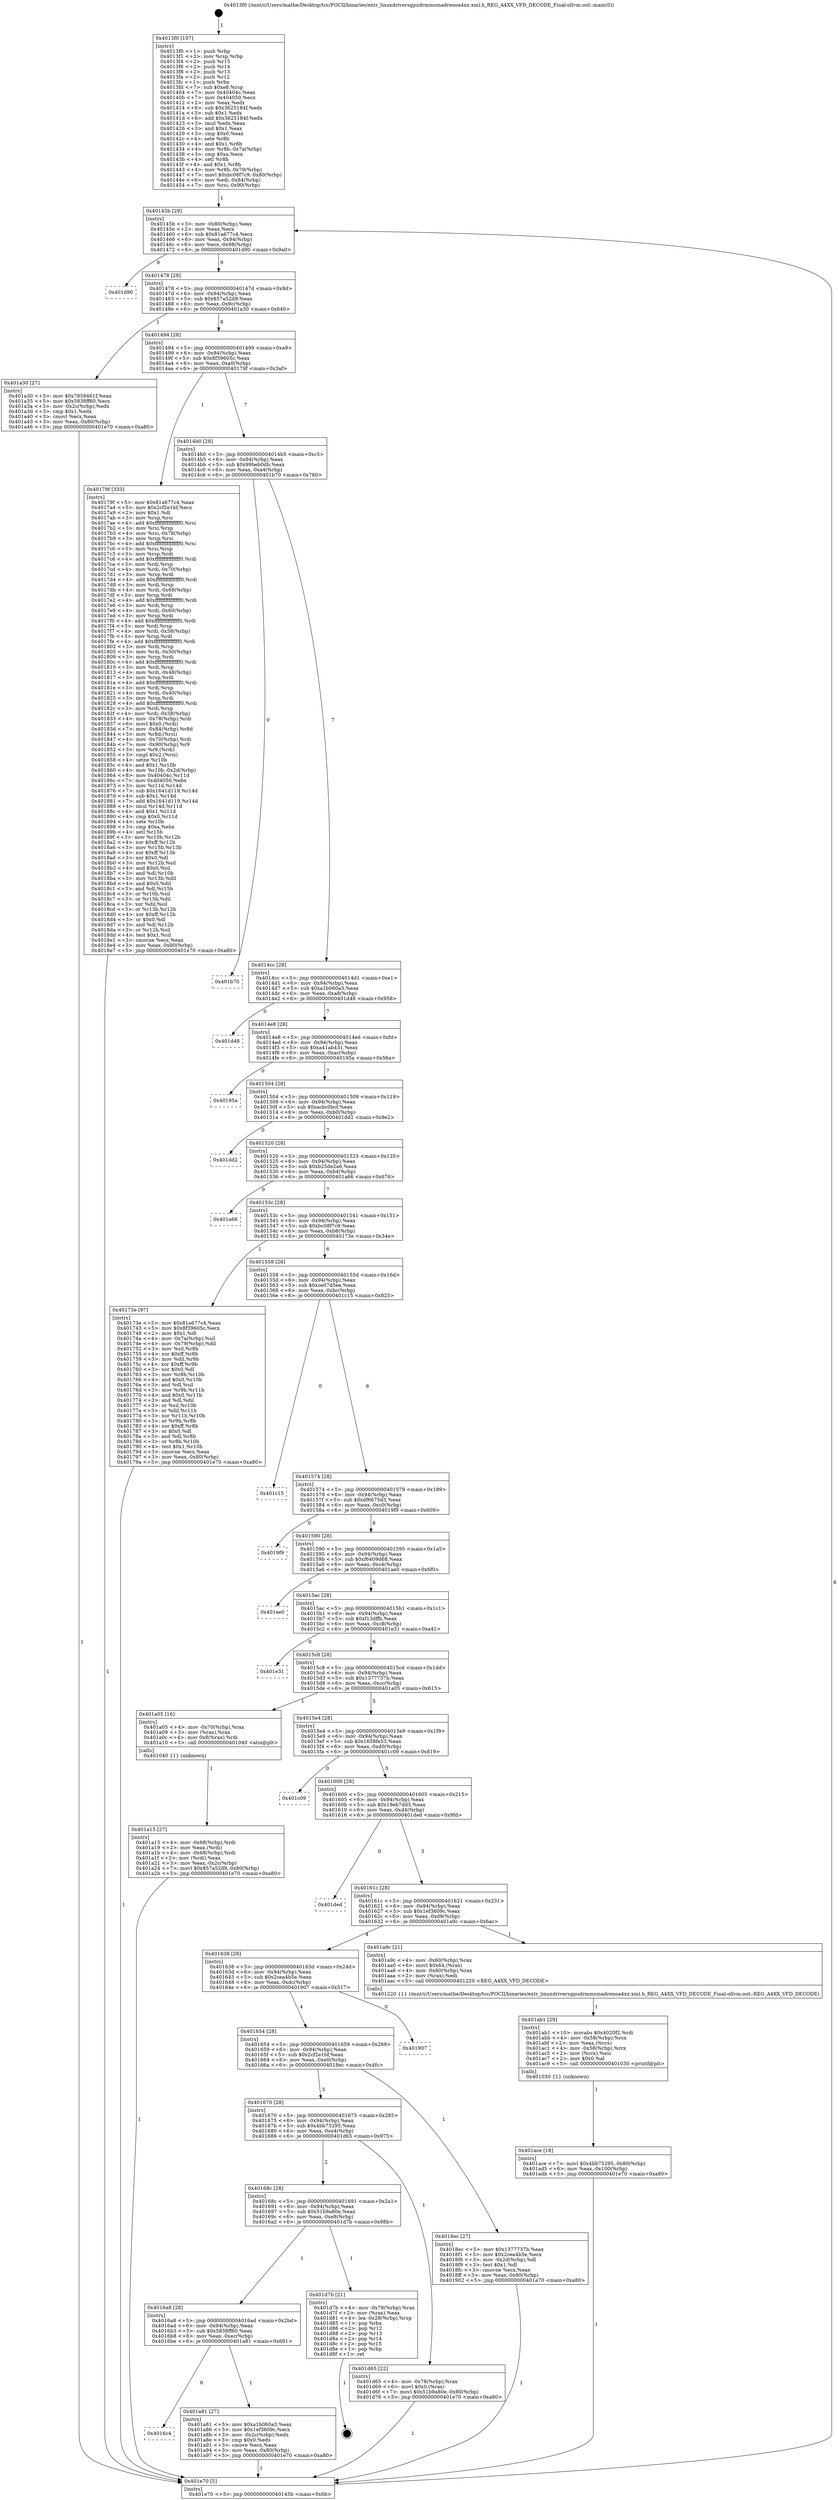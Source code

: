 digraph "0x4013f0" {
  label = "0x4013f0 (/mnt/c/Users/mathe/Desktop/tcc/POCII/binaries/extr_linuxdriversgpudrmmsmadrenoa4xx.xml.h_REG_A4XX_VFD_DECODE_Final-ollvm.out::main(0))"
  labelloc = "t"
  node[shape=record]

  Entry [label="",width=0.3,height=0.3,shape=circle,fillcolor=black,style=filled]
  "0x40145b" [label="{
     0x40145b [29]\l
     | [instrs]\l
     &nbsp;&nbsp;0x40145b \<+3\>: mov -0x80(%rbp),%eax\l
     &nbsp;&nbsp;0x40145e \<+2\>: mov %eax,%ecx\l
     &nbsp;&nbsp;0x401460 \<+6\>: sub $0x81a677c4,%ecx\l
     &nbsp;&nbsp;0x401466 \<+6\>: mov %eax,-0x94(%rbp)\l
     &nbsp;&nbsp;0x40146c \<+6\>: mov %ecx,-0x98(%rbp)\l
     &nbsp;&nbsp;0x401472 \<+6\>: je 0000000000401d90 \<main+0x9a0\>\l
  }"]
  "0x401d90" [label="{
     0x401d90\l
  }", style=dashed]
  "0x401478" [label="{
     0x401478 [28]\l
     | [instrs]\l
     &nbsp;&nbsp;0x401478 \<+5\>: jmp 000000000040147d \<main+0x8d\>\l
     &nbsp;&nbsp;0x40147d \<+6\>: mov -0x94(%rbp),%eax\l
     &nbsp;&nbsp;0x401483 \<+5\>: sub $0x857a52d9,%eax\l
     &nbsp;&nbsp;0x401488 \<+6\>: mov %eax,-0x9c(%rbp)\l
     &nbsp;&nbsp;0x40148e \<+6\>: je 0000000000401a30 \<main+0x640\>\l
  }"]
  Exit [label="",width=0.3,height=0.3,shape=circle,fillcolor=black,style=filled,peripheries=2]
  "0x401a30" [label="{
     0x401a30 [27]\l
     | [instrs]\l
     &nbsp;&nbsp;0x401a30 \<+5\>: mov $0x7859461f,%eax\l
     &nbsp;&nbsp;0x401a35 \<+5\>: mov $0x5838ff60,%ecx\l
     &nbsp;&nbsp;0x401a3a \<+3\>: mov -0x2c(%rbp),%edx\l
     &nbsp;&nbsp;0x401a3d \<+3\>: cmp $0x1,%edx\l
     &nbsp;&nbsp;0x401a40 \<+3\>: cmovl %ecx,%eax\l
     &nbsp;&nbsp;0x401a43 \<+3\>: mov %eax,-0x80(%rbp)\l
     &nbsp;&nbsp;0x401a46 \<+5\>: jmp 0000000000401e70 \<main+0xa80\>\l
  }"]
  "0x401494" [label="{
     0x401494 [28]\l
     | [instrs]\l
     &nbsp;&nbsp;0x401494 \<+5\>: jmp 0000000000401499 \<main+0xa9\>\l
     &nbsp;&nbsp;0x401499 \<+6\>: mov -0x94(%rbp),%eax\l
     &nbsp;&nbsp;0x40149f \<+5\>: sub $0x8f39605c,%eax\l
     &nbsp;&nbsp;0x4014a4 \<+6\>: mov %eax,-0xa0(%rbp)\l
     &nbsp;&nbsp;0x4014aa \<+6\>: je 000000000040179f \<main+0x3af\>\l
  }"]
  "0x401ace" [label="{
     0x401ace [18]\l
     | [instrs]\l
     &nbsp;&nbsp;0x401ace \<+7\>: movl $0x4bb75295,-0x80(%rbp)\l
     &nbsp;&nbsp;0x401ad5 \<+6\>: mov %eax,-0x100(%rbp)\l
     &nbsp;&nbsp;0x401adb \<+5\>: jmp 0000000000401e70 \<main+0xa80\>\l
  }"]
  "0x40179f" [label="{
     0x40179f [333]\l
     | [instrs]\l
     &nbsp;&nbsp;0x40179f \<+5\>: mov $0x81a677c4,%eax\l
     &nbsp;&nbsp;0x4017a4 \<+5\>: mov $0x2cf2e1bf,%ecx\l
     &nbsp;&nbsp;0x4017a9 \<+2\>: mov $0x1,%dl\l
     &nbsp;&nbsp;0x4017ab \<+3\>: mov %rsp,%rsi\l
     &nbsp;&nbsp;0x4017ae \<+4\>: add $0xfffffffffffffff0,%rsi\l
     &nbsp;&nbsp;0x4017b2 \<+3\>: mov %rsi,%rsp\l
     &nbsp;&nbsp;0x4017b5 \<+4\>: mov %rsi,-0x78(%rbp)\l
     &nbsp;&nbsp;0x4017b9 \<+3\>: mov %rsp,%rsi\l
     &nbsp;&nbsp;0x4017bc \<+4\>: add $0xfffffffffffffff0,%rsi\l
     &nbsp;&nbsp;0x4017c0 \<+3\>: mov %rsi,%rsp\l
     &nbsp;&nbsp;0x4017c3 \<+3\>: mov %rsp,%rdi\l
     &nbsp;&nbsp;0x4017c6 \<+4\>: add $0xfffffffffffffff0,%rdi\l
     &nbsp;&nbsp;0x4017ca \<+3\>: mov %rdi,%rsp\l
     &nbsp;&nbsp;0x4017cd \<+4\>: mov %rdi,-0x70(%rbp)\l
     &nbsp;&nbsp;0x4017d1 \<+3\>: mov %rsp,%rdi\l
     &nbsp;&nbsp;0x4017d4 \<+4\>: add $0xfffffffffffffff0,%rdi\l
     &nbsp;&nbsp;0x4017d8 \<+3\>: mov %rdi,%rsp\l
     &nbsp;&nbsp;0x4017db \<+4\>: mov %rdi,-0x68(%rbp)\l
     &nbsp;&nbsp;0x4017df \<+3\>: mov %rsp,%rdi\l
     &nbsp;&nbsp;0x4017e2 \<+4\>: add $0xfffffffffffffff0,%rdi\l
     &nbsp;&nbsp;0x4017e6 \<+3\>: mov %rdi,%rsp\l
     &nbsp;&nbsp;0x4017e9 \<+4\>: mov %rdi,-0x60(%rbp)\l
     &nbsp;&nbsp;0x4017ed \<+3\>: mov %rsp,%rdi\l
     &nbsp;&nbsp;0x4017f0 \<+4\>: add $0xfffffffffffffff0,%rdi\l
     &nbsp;&nbsp;0x4017f4 \<+3\>: mov %rdi,%rsp\l
     &nbsp;&nbsp;0x4017f7 \<+4\>: mov %rdi,-0x58(%rbp)\l
     &nbsp;&nbsp;0x4017fb \<+3\>: mov %rsp,%rdi\l
     &nbsp;&nbsp;0x4017fe \<+4\>: add $0xfffffffffffffff0,%rdi\l
     &nbsp;&nbsp;0x401802 \<+3\>: mov %rdi,%rsp\l
     &nbsp;&nbsp;0x401805 \<+4\>: mov %rdi,-0x50(%rbp)\l
     &nbsp;&nbsp;0x401809 \<+3\>: mov %rsp,%rdi\l
     &nbsp;&nbsp;0x40180c \<+4\>: add $0xfffffffffffffff0,%rdi\l
     &nbsp;&nbsp;0x401810 \<+3\>: mov %rdi,%rsp\l
     &nbsp;&nbsp;0x401813 \<+4\>: mov %rdi,-0x48(%rbp)\l
     &nbsp;&nbsp;0x401817 \<+3\>: mov %rsp,%rdi\l
     &nbsp;&nbsp;0x40181a \<+4\>: add $0xfffffffffffffff0,%rdi\l
     &nbsp;&nbsp;0x40181e \<+3\>: mov %rdi,%rsp\l
     &nbsp;&nbsp;0x401821 \<+4\>: mov %rdi,-0x40(%rbp)\l
     &nbsp;&nbsp;0x401825 \<+3\>: mov %rsp,%rdi\l
     &nbsp;&nbsp;0x401828 \<+4\>: add $0xfffffffffffffff0,%rdi\l
     &nbsp;&nbsp;0x40182c \<+3\>: mov %rdi,%rsp\l
     &nbsp;&nbsp;0x40182f \<+4\>: mov %rdi,-0x38(%rbp)\l
     &nbsp;&nbsp;0x401833 \<+4\>: mov -0x78(%rbp),%rdi\l
     &nbsp;&nbsp;0x401837 \<+6\>: movl $0x0,(%rdi)\l
     &nbsp;&nbsp;0x40183d \<+7\>: mov -0x84(%rbp),%r8d\l
     &nbsp;&nbsp;0x401844 \<+3\>: mov %r8d,(%rsi)\l
     &nbsp;&nbsp;0x401847 \<+4\>: mov -0x70(%rbp),%rdi\l
     &nbsp;&nbsp;0x40184b \<+7\>: mov -0x90(%rbp),%r9\l
     &nbsp;&nbsp;0x401852 \<+3\>: mov %r9,(%rdi)\l
     &nbsp;&nbsp;0x401855 \<+3\>: cmpl $0x2,(%rsi)\l
     &nbsp;&nbsp;0x401858 \<+4\>: setne %r10b\l
     &nbsp;&nbsp;0x40185c \<+4\>: and $0x1,%r10b\l
     &nbsp;&nbsp;0x401860 \<+4\>: mov %r10b,-0x2d(%rbp)\l
     &nbsp;&nbsp;0x401864 \<+8\>: mov 0x40404c,%r11d\l
     &nbsp;&nbsp;0x40186c \<+7\>: mov 0x404050,%ebx\l
     &nbsp;&nbsp;0x401873 \<+3\>: mov %r11d,%r14d\l
     &nbsp;&nbsp;0x401876 \<+7\>: sub $0x1641d119,%r14d\l
     &nbsp;&nbsp;0x40187d \<+4\>: sub $0x1,%r14d\l
     &nbsp;&nbsp;0x401881 \<+7\>: add $0x1641d119,%r14d\l
     &nbsp;&nbsp;0x401888 \<+4\>: imul %r14d,%r11d\l
     &nbsp;&nbsp;0x40188c \<+4\>: and $0x1,%r11d\l
     &nbsp;&nbsp;0x401890 \<+4\>: cmp $0x0,%r11d\l
     &nbsp;&nbsp;0x401894 \<+4\>: sete %r10b\l
     &nbsp;&nbsp;0x401898 \<+3\>: cmp $0xa,%ebx\l
     &nbsp;&nbsp;0x40189b \<+4\>: setl %r15b\l
     &nbsp;&nbsp;0x40189f \<+3\>: mov %r10b,%r12b\l
     &nbsp;&nbsp;0x4018a2 \<+4\>: xor $0xff,%r12b\l
     &nbsp;&nbsp;0x4018a6 \<+3\>: mov %r15b,%r13b\l
     &nbsp;&nbsp;0x4018a9 \<+4\>: xor $0xff,%r13b\l
     &nbsp;&nbsp;0x4018ad \<+3\>: xor $0x0,%dl\l
     &nbsp;&nbsp;0x4018b0 \<+3\>: mov %r12b,%sil\l
     &nbsp;&nbsp;0x4018b3 \<+4\>: and $0x0,%sil\l
     &nbsp;&nbsp;0x4018b7 \<+3\>: and %dl,%r10b\l
     &nbsp;&nbsp;0x4018ba \<+3\>: mov %r13b,%dil\l
     &nbsp;&nbsp;0x4018bd \<+4\>: and $0x0,%dil\l
     &nbsp;&nbsp;0x4018c1 \<+3\>: and %dl,%r15b\l
     &nbsp;&nbsp;0x4018c4 \<+3\>: or %r10b,%sil\l
     &nbsp;&nbsp;0x4018c7 \<+3\>: or %r15b,%dil\l
     &nbsp;&nbsp;0x4018ca \<+3\>: xor %dil,%sil\l
     &nbsp;&nbsp;0x4018cd \<+3\>: or %r13b,%r12b\l
     &nbsp;&nbsp;0x4018d0 \<+4\>: xor $0xff,%r12b\l
     &nbsp;&nbsp;0x4018d4 \<+3\>: or $0x0,%dl\l
     &nbsp;&nbsp;0x4018d7 \<+3\>: and %dl,%r12b\l
     &nbsp;&nbsp;0x4018da \<+3\>: or %r12b,%sil\l
     &nbsp;&nbsp;0x4018dd \<+4\>: test $0x1,%sil\l
     &nbsp;&nbsp;0x4018e1 \<+3\>: cmovne %ecx,%eax\l
     &nbsp;&nbsp;0x4018e4 \<+3\>: mov %eax,-0x80(%rbp)\l
     &nbsp;&nbsp;0x4018e7 \<+5\>: jmp 0000000000401e70 \<main+0xa80\>\l
  }"]
  "0x4014b0" [label="{
     0x4014b0 [28]\l
     | [instrs]\l
     &nbsp;&nbsp;0x4014b0 \<+5\>: jmp 00000000004014b5 \<main+0xc5\>\l
     &nbsp;&nbsp;0x4014b5 \<+6\>: mov -0x94(%rbp),%eax\l
     &nbsp;&nbsp;0x4014bb \<+5\>: sub $0x99beb0db,%eax\l
     &nbsp;&nbsp;0x4014c0 \<+6\>: mov %eax,-0xa4(%rbp)\l
     &nbsp;&nbsp;0x4014c6 \<+6\>: je 0000000000401b70 \<main+0x780\>\l
  }"]
  "0x401ab1" [label="{
     0x401ab1 [29]\l
     | [instrs]\l
     &nbsp;&nbsp;0x401ab1 \<+10\>: movabs $0x4020f2,%rdi\l
     &nbsp;&nbsp;0x401abb \<+4\>: mov -0x58(%rbp),%rcx\l
     &nbsp;&nbsp;0x401abf \<+2\>: mov %eax,(%rcx)\l
     &nbsp;&nbsp;0x401ac1 \<+4\>: mov -0x58(%rbp),%rcx\l
     &nbsp;&nbsp;0x401ac5 \<+2\>: mov (%rcx),%esi\l
     &nbsp;&nbsp;0x401ac7 \<+2\>: mov $0x0,%al\l
     &nbsp;&nbsp;0x401ac9 \<+5\>: call 0000000000401030 \<printf@plt\>\l
     | [calls]\l
     &nbsp;&nbsp;0x401030 \{1\} (unknown)\l
  }"]
  "0x401b70" [label="{
     0x401b70\l
  }", style=dashed]
  "0x4014cc" [label="{
     0x4014cc [28]\l
     | [instrs]\l
     &nbsp;&nbsp;0x4014cc \<+5\>: jmp 00000000004014d1 \<main+0xe1\>\l
     &nbsp;&nbsp;0x4014d1 \<+6\>: mov -0x94(%rbp),%eax\l
     &nbsp;&nbsp;0x4014d7 \<+5\>: sub $0xa1b060a3,%eax\l
     &nbsp;&nbsp;0x4014dc \<+6\>: mov %eax,-0xa8(%rbp)\l
     &nbsp;&nbsp;0x4014e2 \<+6\>: je 0000000000401d48 \<main+0x958\>\l
  }"]
  "0x4016c4" [label="{
     0x4016c4\l
  }", style=dashed]
  "0x401d48" [label="{
     0x401d48\l
  }", style=dashed]
  "0x4014e8" [label="{
     0x4014e8 [28]\l
     | [instrs]\l
     &nbsp;&nbsp;0x4014e8 \<+5\>: jmp 00000000004014ed \<main+0xfd\>\l
     &nbsp;&nbsp;0x4014ed \<+6\>: mov -0x94(%rbp),%eax\l
     &nbsp;&nbsp;0x4014f3 \<+5\>: sub $0xa41ab431,%eax\l
     &nbsp;&nbsp;0x4014f8 \<+6\>: mov %eax,-0xac(%rbp)\l
     &nbsp;&nbsp;0x4014fe \<+6\>: je 000000000040195a \<main+0x56a\>\l
  }"]
  "0x401a81" [label="{
     0x401a81 [27]\l
     | [instrs]\l
     &nbsp;&nbsp;0x401a81 \<+5\>: mov $0xa1b060a3,%eax\l
     &nbsp;&nbsp;0x401a86 \<+5\>: mov $0x1ef3609c,%ecx\l
     &nbsp;&nbsp;0x401a8b \<+3\>: mov -0x2c(%rbp),%edx\l
     &nbsp;&nbsp;0x401a8e \<+3\>: cmp $0x0,%edx\l
     &nbsp;&nbsp;0x401a91 \<+3\>: cmove %ecx,%eax\l
     &nbsp;&nbsp;0x401a94 \<+3\>: mov %eax,-0x80(%rbp)\l
     &nbsp;&nbsp;0x401a97 \<+5\>: jmp 0000000000401e70 \<main+0xa80\>\l
  }"]
  "0x40195a" [label="{
     0x40195a\l
  }", style=dashed]
  "0x401504" [label="{
     0x401504 [28]\l
     | [instrs]\l
     &nbsp;&nbsp;0x401504 \<+5\>: jmp 0000000000401509 \<main+0x119\>\l
     &nbsp;&nbsp;0x401509 \<+6\>: mov -0x94(%rbp),%eax\l
     &nbsp;&nbsp;0x40150f \<+5\>: sub $0xacbc0bcf,%eax\l
     &nbsp;&nbsp;0x401514 \<+6\>: mov %eax,-0xb0(%rbp)\l
     &nbsp;&nbsp;0x40151a \<+6\>: je 0000000000401dd2 \<main+0x9e2\>\l
  }"]
  "0x4016a8" [label="{
     0x4016a8 [28]\l
     | [instrs]\l
     &nbsp;&nbsp;0x4016a8 \<+5\>: jmp 00000000004016ad \<main+0x2bd\>\l
     &nbsp;&nbsp;0x4016ad \<+6\>: mov -0x94(%rbp),%eax\l
     &nbsp;&nbsp;0x4016b3 \<+5\>: sub $0x5838ff60,%eax\l
     &nbsp;&nbsp;0x4016b8 \<+6\>: mov %eax,-0xec(%rbp)\l
     &nbsp;&nbsp;0x4016be \<+6\>: je 0000000000401a81 \<main+0x691\>\l
  }"]
  "0x401dd2" [label="{
     0x401dd2\l
  }", style=dashed]
  "0x401520" [label="{
     0x401520 [28]\l
     | [instrs]\l
     &nbsp;&nbsp;0x401520 \<+5\>: jmp 0000000000401525 \<main+0x135\>\l
     &nbsp;&nbsp;0x401525 \<+6\>: mov -0x94(%rbp),%eax\l
     &nbsp;&nbsp;0x40152b \<+5\>: sub $0xb25de2a6,%eax\l
     &nbsp;&nbsp;0x401530 \<+6\>: mov %eax,-0xb4(%rbp)\l
     &nbsp;&nbsp;0x401536 \<+6\>: je 0000000000401a66 \<main+0x676\>\l
  }"]
  "0x401d7b" [label="{
     0x401d7b [21]\l
     | [instrs]\l
     &nbsp;&nbsp;0x401d7b \<+4\>: mov -0x78(%rbp),%rax\l
     &nbsp;&nbsp;0x401d7f \<+2\>: mov (%rax),%eax\l
     &nbsp;&nbsp;0x401d81 \<+4\>: lea -0x28(%rbp),%rsp\l
     &nbsp;&nbsp;0x401d85 \<+1\>: pop %rbx\l
     &nbsp;&nbsp;0x401d86 \<+2\>: pop %r12\l
     &nbsp;&nbsp;0x401d88 \<+2\>: pop %r13\l
     &nbsp;&nbsp;0x401d8a \<+2\>: pop %r14\l
     &nbsp;&nbsp;0x401d8c \<+2\>: pop %r15\l
     &nbsp;&nbsp;0x401d8e \<+1\>: pop %rbp\l
     &nbsp;&nbsp;0x401d8f \<+1\>: ret\l
  }"]
  "0x401a66" [label="{
     0x401a66\l
  }", style=dashed]
  "0x40153c" [label="{
     0x40153c [28]\l
     | [instrs]\l
     &nbsp;&nbsp;0x40153c \<+5\>: jmp 0000000000401541 \<main+0x151\>\l
     &nbsp;&nbsp;0x401541 \<+6\>: mov -0x94(%rbp),%eax\l
     &nbsp;&nbsp;0x401547 \<+5\>: sub $0xbc08f7c9,%eax\l
     &nbsp;&nbsp;0x40154c \<+6\>: mov %eax,-0xb8(%rbp)\l
     &nbsp;&nbsp;0x401552 \<+6\>: je 000000000040173e \<main+0x34e\>\l
  }"]
  "0x40168c" [label="{
     0x40168c [28]\l
     | [instrs]\l
     &nbsp;&nbsp;0x40168c \<+5\>: jmp 0000000000401691 \<main+0x2a1\>\l
     &nbsp;&nbsp;0x401691 \<+6\>: mov -0x94(%rbp),%eax\l
     &nbsp;&nbsp;0x401697 \<+5\>: sub $0x51b9a80e,%eax\l
     &nbsp;&nbsp;0x40169c \<+6\>: mov %eax,-0xe8(%rbp)\l
     &nbsp;&nbsp;0x4016a2 \<+6\>: je 0000000000401d7b \<main+0x98b\>\l
  }"]
  "0x40173e" [label="{
     0x40173e [97]\l
     | [instrs]\l
     &nbsp;&nbsp;0x40173e \<+5\>: mov $0x81a677c4,%eax\l
     &nbsp;&nbsp;0x401743 \<+5\>: mov $0x8f39605c,%ecx\l
     &nbsp;&nbsp;0x401748 \<+2\>: mov $0x1,%dl\l
     &nbsp;&nbsp;0x40174a \<+4\>: mov -0x7a(%rbp),%sil\l
     &nbsp;&nbsp;0x40174e \<+4\>: mov -0x79(%rbp),%dil\l
     &nbsp;&nbsp;0x401752 \<+3\>: mov %sil,%r8b\l
     &nbsp;&nbsp;0x401755 \<+4\>: xor $0xff,%r8b\l
     &nbsp;&nbsp;0x401759 \<+3\>: mov %dil,%r9b\l
     &nbsp;&nbsp;0x40175c \<+4\>: xor $0xff,%r9b\l
     &nbsp;&nbsp;0x401760 \<+3\>: xor $0x0,%dl\l
     &nbsp;&nbsp;0x401763 \<+3\>: mov %r8b,%r10b\l
     &nbsp;&nbsp;0x401766 \<+4\>: and $0x0,%r10b\l
     &nbsp;&nbsp;0x40176a \<+3\>: and %dl,%sil\l
     &nbsp;&nbsp;0x40176d \<+3\>: mov %r9b,%r11b\l
     &nbsp;&nbsp;0x401770 \<+4\>: and $0x0,%r11b\l
     &nbsp;&nbsp;0x401774 \<+3\>: and %dl,%dil\l
     &nbsp;&nbsp;0x401777 \<+3\>: or %sil,%r10b\l
     &nbsp;&nbsp;0x40177a \<+3\>: or %dil,%r11b\l
     &nbsp;&nbsp;0x40177d \<+3\>: xor %r11b,%r10b\l
     &nbsp;&nbsp;0x401780 \<+3\>: or %r9b,%r8b\l
     &nbsp;&nbsp;0x401783 \<+4\>: xor $0xff,%r8b\l
     &nbsp;&nbsp;0x401787 \<+3\>: or $0x0,%dl\l
     &nbsp;&nbsp;0x40178a \<+3\>: and %dl,%r8b\l
     &nbsp;&nbsp;0x40178d \<+3\>: or %r8b,%r10b\l
     &nbsp;&nbsp;0x401790 \<+4\>: test $0x1,%r10b\l
     &nbsp;&nbsp;0x401794 \<+3\>: cmovne %ecx,%eax\l
     &nbsp;&nbsp;0x401797 \<+3\>: mov %eax,-0x80(%rbp)\l
     &nbsp;&nbsp;0x40179a \<+5\>: jmp 0000000000401e70 \<main+0xa80\>\l
  }"]
  "0x401558" [label="{
     0x401558 [28]\l
     | [instrs]\l
     &nbsp;&nbsp;0x401558 \<+5\>: jmp 000000000040155d \<main+0x16d\>\l
     &nbsp;&nbsp;0x40155d \<+6\>: mov -0x94(%rbp),%eax\l
     &nbsp;&nbsp;0x401563 \<+5\>: sub $0xce07d5ee,%eax\l
     &nbsp;&nbsp;0x401568 \<+6\>: mov %eax,-0xbc(%rbp)\l
     &nbsp;&nbsp;0x40156e \<+6\>: je 0000000000401c15 \<main+0x825\>\l
  }"]
  "0x401e70" [label="{
     0x401e70 [5]\l
     | [instrs]\l
     &nbsp;&nbsp;0x401e70 \<+5\>: jmp 000000000040145b \<main+0x6b\>\l
  }"]
  "0x4013f0" [label="{
     0x4013f0 [107]\l
     | [instrs]\l
     &nbsp;&nbsp;0x4013f0 \<+1\>: push %rbp\l
     &nbsp;&nbsp;0x4013f1 \<+3\>: mov %rsp,%rbp\l
     &nbsp;&nbsp;0x4013f4 \<+2\>: push %r15\l
     &nbsp;&nbsp;0x4013f6 \<+2\>: push %r14\l
     &nbsp;&nbsp;0x4013f8 \<+2\>: push %r13\l
     &nbsp;&nbsp;0x4013fa \<+2\>: push %r12\l
     &nbsp;&nbsp;0x4013fc \<+1\>: push %rbx\l
     &nbsp;&nbsp;0x4013fd \<+7\>: sub $0xe8,%rsp\l
     &nbsp;&nbsp;0x401404 \<+7\>: mov 0x40404c,%eax\l
     &nbsp;&nbsp;0x40140b \<+7\>: mov 0x404050,%ecx\l
     &nbsp;&nbsp;0x401412 \<+2\>: mov %eax,%edx\l
     &nbsp;&nbsp;0x401414 \<+6\>: sub $0x3625184f,%edx\l
     &nbsp;&nbsp;0x40141a \<+3\>: sub $0x1,%edx\l
     &nbsp;&nbsp;0x40141d \<+6\>: add $0x3625184f,%edx\l
     &nbsp;&nbsp;0x401423 \<+3\>: imul %edx,%eax\l
     &nbsp;&nbsp;0x401426 \<+3\>: and $0x1,%eax\l
     &nbsp;&nbsp;0x401429 \<+3\>: cmp $0x0,%eax\l
     &nbsp;&nbsp;0x40142c \<+4\>: sete %r8b\l
     &nbsp;&nbsp;0x401430 \<+4\>: and $0x1,%r8b\l
     &nbsp;&nbsp;0x401434 \<+4\>: mov %r8b,-0x7a(%rbp)\l
     &nbsp;&nbsp;0x401438 \<+3\>: cmp $0xa,%ecx\l
     &nbsp;&nbsp;0x40143b \<+4\>: setl %r8b\l
     &nbsp;&nbsp;0x40143f \<+4\>: and $0x1,%r8b\l
     &nbsp;&nbsp;0x401443 \<+4\>: mov %r8b,-0x79(%rbp)\l
     &nbsp;&nbsp;0x401447 \<+7\>: movl $0xbc08f7c9,-0x80(%rbp)\l
     &nbsp;&nbsp;0x40144e \<+6\>: mov %edi,-0x84(%rbp)\l
     &nbsp;&nbsp;0x401454 \<+7\>: mov %rsi,-0x90(%rbp)\l
  }"]
  "0x401d65" [label="{
     0x401d65 [22]\l
     | [instrs]\l
     &nbsp;&nbsp;0x401d65 \<+4\>: mov -0x78(%rbp),%rax\l
     &nbsp;&nbsp;0x401d69 \<+6\>: movl $0x0,(%rax)\l
     &nbsp;&nbsp;0x401d6f \<+7\>: movl $0x51b9a80e,-0x80(%rbp)\l
     &nbsp;&nbsp;0x401d76 \<+5\>: jmp 0000000000401e70 \<main+0xa80\>\l
  }"]
  "0x401a15" [label="{
     0x401a15 [27]\l
     | [instrs]\l
     &nbsp;&nbsp;0x401a15 \<+4\>: mov -0x68(%rbp),%rdi\l
     &nbsp;&nbsp;0x401a19 \<+2\>: mov %eax,(%rdi)\l
     &nbsp;&nbsp;0x401a1b \<+4\>: mov -0x68(%rbp),%rdi\l
     &nbsp;&nbsp;0x401a1f \<+2\>: mov (%rdi),%eax\l
     &nbsp;&nbsp;0x401a21 \<+3\>: mov %eax,-0x2c(%rbp)\l
     &nbsp;&nbsp;0x401a24 \<+7\>: movl $0x857a52d9,-0x80(%rbp)\l
     &nbsp;&nbsp;0x401a2b \<+5\>: jmp 0000000000401e70 \<main+0xa80\>\l
  }"]
  "0x401c15" [label="{
     0x401c15\l
  }", style=dashed]
  "0x401574" [label="{
     0x401574 [28]\l
     | [instrs]\l
     &nbsp;&nbsp;0x401574 \<+5\>: jmp 0000000000401579 \<main+0x189\>\l
     &nbsp;&nbsp;0x401579 \<+6\>: mov -0x94(%rbp),%eax\l
     &nbsp;&nbsp;0x40157f \<+5\>: sub $0xdf6675d3,%eax\l
     &nbsp;&nbsp;0x401584 \<+6\>: mov %eax,-0xc0(%rbp)\l
     &nbsp;&nbsp;0x40158a \<+6\>: je 00000000004019f9 \<main+0x609\>\l
  }"]
  "0x401670" [label="{
     0x401670 [28]\l
     | [instrs]\l
     &nbsp;&nbsp;0x401670 \<+5\>: jmp 0000000000401675 \<main+0x285\>\l
     &nbsp;&nbsp;0x401675 \<+6\>: mov -0x94(%rbp),%eax\l
     &nbsp;&nbsp;0x40167b \<+5\>: sub $0x4bb75295,%eax\l
     &nbsp;&nbsp;0x401680 \<+6\>: mov %eax,-0xe4(%rbp)\l
     &nbsp;&nbsp;0x401686 \<+6\>: je 0000000000401d65 \<main+0x975\>\l
  }"]
  "0x4019f9" [label="{
     0x4019f9\l
  }", style=dashed]
  "0x401590" [label="{
     0x401590 [28]\l
     | [instrs]\l
     &nbsp;&nbsp;0x401590 \<+5\>: jmp 0000000000401595 \<main+0x1a5\>\l
     &nbsp;&nbsp;0x401595 \<+6\>: mov -0x94(%rbp),%eax\l
     &nbsp;&nbsp;0x40159b \<+5\>: sub $0xf6409d68,%eax\l
     &nbsp;&nbsp;0x4015a0 \<+6\>: mov %eax,-0xc4(%rbp)\l
     &nbsp;&nbsp;0x4015a6 \<+6\>: je 0000000000401ae0 \<main+0x6f0\>\l
  }"]
  "0x4018ec" [label="{
     0x4018ec [27]\l
     | [instrs]\l
     &nbsp;&nbsp;0x4018ec \<+5\>: mov $0x1377737b,%eax\l
     &nbsp;&nbsp;0x4018f1 \<+5\>: mov $0x2cea4b5e,%ecx\l
     &nbsp;&nbsp;0x4018f6 \<+3\>: mov -0x2d(%rbp),%dl\l
     &nbsp;&nbsp;0x4018f9 \<+3\>: test $0x1,%dl\l
     &nbsp;&nbsp;0x4018fc \<+3\>: cmovne %ecx,%eax\l
     &nbsp;&nbsp;0x4018ff \<+3\>: mov %eax,-0x80(%rbp)\l
     &nbsp;&nbsp;0x401902 \<+5\>: jmp 0000000000401e70 \<main+0xa80\>\l
  }"]
  "0x401ae0" [label="{
     0x401ae0\l
  }", style=dashed]
  "0x4015ac" [label="{
     0x4015ac [28]\l
     | [instrs]\l
     &nbsp;&nbsp;0x4015ac \<+5\>: jmp 00000000004015b1 \<main+0x1c1\>\l
     &nbsp;&nbsp;0x4015b1 \<+6\>: mov -0x94(%rbp),%eax\l
     &nbsp;&nbsp;0x4015b7 \<+5\>: sub $0xf13dffb,%eax\l
     &nbsp;&nbsp;0x4015bc \<+6\>: mov %eax,-0xc8(%rbp)\l
     &nbsp;&nbsp;0x4015c2 \<+6\>: je 0000000000401e31 \<main+0xa41\>\l
  }"]
  "0x401654" [label="{
     0x401654 [28]\l
     | [instrs]\l
     &nbsp;&nbsp;0x401654 \<+5\>: jmp 0000000000401659 \<main+0x269\>\l
     &nbsp;&nbsp;0x401659 \<+6\>: mov -0x94(%rbp),%eax\l
     &nbsp;&nbsp;0x40165f \<+5\>: sub $0x2cf2e1bf,%eax\l
     &nbsp;&nbsp;0x401664 \<+6\>: mov %eax,-0xe0(%rbp)\l
     &nbsp;&nbsp;0x40166a \<+6\>: je 00000000004018ec \<main+0x4fc\>\l
  }"]
  "0x401e31" [label="{
     0x401e31\l
  }", style=dashed]
  "0x4015c8" [label="{
     0x4015c8 [28]\l
     | [instrs]\l
     &nbsp;&nbsp;0x4015c8 \<+5\>: jmp 00000000004015cd \<main+0x1dd\>\l
     &nbsp;&nbsp;0x4015cd \<+6\>: mov -0x94(%rbp),%eax\l
     &nbsp;&nbsp;0x4015d3 \<+5\>: sub $0x1377737b,%eax\l
     &nbsp;&nbsp;0x4015d8 \<+6\>: mov %eax,-0xcc(%rbp)\l
     &nbsp;&nbsp;0x4015de \<+6\>: je 0000000000401a05 \<main+0x615\>\l
  }"]
  "0x401907" [label="{
     0x401907\l
  }", style=dashed]
  "0x401a05" [label="{
     0x401a05 [16]\l
     | [instrs]\l
     &nbsp;&nbsp;0x401a05 \<+4\>: mov -0x70(%rbp),%rax\l
     &nbsp;&nbsp;0x401a09 \<+3\>: mov (%rax),%rax\l
     &nbsp;&nbsp;0x401a0c \<+4\>: mov 0x8(%rax),%rdi\l
     &nbsp;&nbsp;0x401a10 \<+5\>: call 0000000000401040 \<atoi@plt\>\l
     | [calls]\l
     &nbsp;&nbsp;0x401040 \{1\} (unknown)\l
  }"]
  "0x4015e4" [label="{
     0x4015e4 [28]\l
     | [instrs]\l
     &nbsp;&nbsp;0x4015e4 \<+5\>: jmp 00000000004015e9 \<main+0x1f9\>\l
     &nbsp;&nbsp;0x4015e9 \<+6\>: mov -0x94(%rbp),%eax\l
     &nbsp;&nbsp;0x4015ef \<+5\>: sub $0x1658fe53,%eax\l
     &nbsp;&nbsp;0x4015f4 \<+6\>: mov %eax,-0xd0(%rbp)\l
     &nbsp;&nbsp;0x4015fa \<+6\>: je 0000000000401c09 \<main+0x819\>\l
  }"]
  "0x401638" [label="{
     0x401638 [28]\l
     | [instrs]\l
     &nbsp;&nbsp;0x401638 \<+5\>: jmp 000000000040163d \<main+0x24d\>\l
     &nbsp;&nbsp;0x40163d \<+6\>: mov -0x94(%rbp),%eax\l
     &nbsp;&nbsp;0x401643 \<+5\>: sub $0x2cea4b5e,%eax\l
     &nbsp;&nbsp;0x401648 \<+6\>: mov %eax,-0xdc(%rbp)\l
     &nbsp;&nbsp;0x40164e \<+6\>: je 0000000000401907 \<main+0x517\>\l
  }"]
  "0x401c09" [label="{
     0x401c09\l
  }", style=dashed]
  "0x401600" [label="{
     0x401600 [28]\l
     | [instrs]\l
     &nbsp;&nbsp;0x401600 \<+5\>: jmp 0000000000401605 \<main+0x215\>\l
     &nbsp;&nbsp;0x401605 \<+6\>: mov -0x94(%rbp),%eax\l
     &nbsp;&nbsp;0x40160b \<+5\>: sub $0x19eb7dd3,%eax\l
     &nbsp;&nbsp;0x401610 \<+6\>: mov %eax,-0xd4(%rbp)\l
     &nbsp;&nbsp;0x401616 \<+6\>: je 0000000000401ded \<main+0x9fd\>\l
  }"]
  "0x401a9c" [label="{
     0x401a9c [21]\l
     | [instrs]\l
     &nbsp;&nbsp;0x401a9c \<+4\>: mov -0x60(%rbp),%rax\l
     &nbsp;&nbsp;0x401aa0 \<+6\>: movl $0x64,(%rax)\l
     &nbsp;&nbsp;0x401aa6 \<+4\>: mov -0x60(%rbp),%rax\l
     &nbsp;&nbsp;0x401aaa \<+2\>: mov (%rax),%edi\l
     &nbsp;&nbsp;0x401aac \<+5\>: call 0000000000401220 \<REG_A4XX_VFD_DECODE\>\l
     | [calls]\l
     &nbsp;&nbsp;0x401220 \{1\} (/mnt/c/Users/mathe/Desktop/tcc/POCII/binaries/extr_linuxdriversgpudrmmsmadrenoa4xx.xml.h_REG_A4XX_VFD_DECODE_Final-ollvm.out::REG_A4XX_VFD_DECODE)\l
  }"]
  "0x401ded" [label="{
     0x401ded\l
  }", style=dashed]
  "0x40161c" [label="{
     0x40161c [28]\l
     | [instrs]\l
     &nbsp;&nbsp;0x40161c \<+5\>: jmp 0000000000401621 \<main+0x231\>\l
     &nbsp;&nbsp;0x401621 \<+6\>: mov -0x94(%rbp),%eax\l
     &nbsp;&nbsp;0x401627 \<+5\>: sub $0x1ef3609c,%eax\l
     &nbsp;&nbsp;0x40162c \<+6\>: mov %eax,-0xd8(%rbp)\l
     &nbsp;&nbsp;0x401632 \<+6\>: je 0000000000401a9c \<main+0x6ac\>\l
  }"]
  Entry -> "0x4013f0" [label=" 1"]
  "0x40145b" -> "0x401d90" [label=" 0"]
  "0x40145b" -> "0x401478" [label=" 9"]
  "0x401d7b" -> Exit [label=" 1"]
  "0x401478" -> "0x401a30" [label=" 1"]
  "0x401478" -> "0x401494" [label=" 8"]
  "0x401d65" -> "0x401e70" [label=" 1"]
  "0x401494" -> "0x40179f" [label=" 1"]
  "0x401494" -> "0x4014b0" [label=" 7"]
  "0x401ace" -> "0x401e70" [label=" 1"]
  "0x4014b0" -> "0x401b70" [label=" 0"]
  "0x4014b0" -> "0x4014cc" [label=" 7"]
  "0x401ab1" -> "0x401ace" [label=" 1"]
  "0x4014cc" -> "0x401d48" [label=" 0"]
  "0x4014cc" -> "0x4014e8" [label=" 7"]
  "0x401a9c" -> "0x401ab1" [label=" 1"]
  "0x4014e8" -> "0x40195a" [label=" 0"]
  "0x4014e8" -> "0x401504" [label=" 7"]
  "0x401a81" -> "0x401e70" [label=" 1"]
  "0x401504" -> "0x401dd2" [label=" 0"]
  "0x401504" -> "0x401520" [label=" 7"]
  "0x4016a8" -> "0x401a81" [label=" 1"]
  "0x401520" -> "0x401a66" [label=" 0"]
  "0x401520" -> "0x40153c" [label=" 7"]
  "0x4016a8" -> "0x4016c4" [label=" 0"]
  "0x40153c" -> "0x40173e" [label=" 1"]
  "0x40153c" -> "0x401558" [label=" 6"]
  "0x40173e" -> "0x401e70" [label=" 1"]
  "0x4013f0" -> "0x40145b" [label=" 1"]
  "0x401e70" -> "0x40145b" [label=" 8"]
  "0x40168c" -> "0x401d7b" [label=" 1"]
  "0x40179f" -> "0x401e70" [label=" 1"]
  "0x40168c" -> "0x4016a8" [label=" 1"]
  "0x401558" -> "0x401c15" [label=" 0"]
  "0x401558" -> "0x401574" [label=" 6"]
  "0x401670" -> "0x401d65" [label=" 1"]
  "0x401574" -> "0x4019f9" [label=" 0"]
  "0x401574" -> "0x401590" [label=" 6"]
  "0x401670" -> "0x40168c" [label=" 2"]
  "0x401590" -> "0x401ae0" [label=" 0"]
  "0x401590" -> "0x4015ac" [label=" 6"]
  "0x401a30" -> "0x401e70" [label=" 1"]
  "0x4015ac" -> "0x401e31" [label=" 0"]
  "0x4015ac" -> "0x4015c8" [label=" 6"]
  "0x401a05" -> "0x401a15" [label=" 1"]
  "0x4015c8" -> "0x401a05" [label=" 1"]
  "0x4015c8" -> "0x4015e4" [label=" 5"]
  "0x4018ec" -> "0x401e70" [label=" 1"]
  "0x4015e4" -> "0x401c09" [label=" 0"]
  "0x4015e4" -> "0x401600" [label=" 5"]
  "0x401654" -> "0x4018ec" [label=" 1"]
  "0x401600" -> "0x401ded" [label=" 0"]
  "0x401600" -> "0x40161c" [label=" 5"]
  "0x401a15" -> "0x401e70" [label=" 1"]
  "0x40161c" -> "0x401a9c" [label=" 1"]
  "0x40161c" -> "0x401638" [label=" 4"]
  "0x401654" -> "0x401670" [label=" 3"]
  "0x401638" -> "0x401907" [label=" 0"]
  "0x401638" -> "0x401654" [label=" 4"]
}
